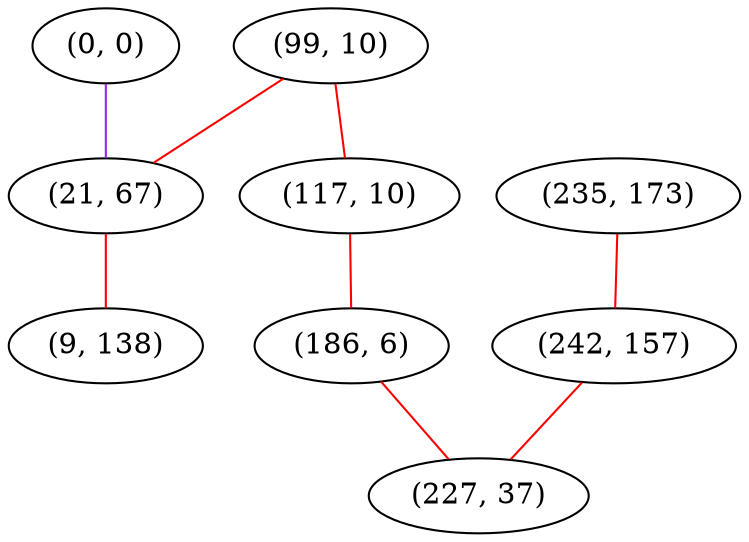 graph "" {
"(0, 0)";
"(235, 173)";
"(99, 10)";
"(21, 67)";
"(9, 138)";
"(242, 157)";
"(117, 10)";
"(186, 6)";
"(227, 37)";
"(0, 0)" -- "(21, 67)"  [color=purple, key=0, weight=4];
"(235, 173)" -- "(242, 157)"  [color=red, key=0, weight=1];
"(99, 10)" -- "(117, 10)"  [color=red, key=0, weight=1];
"(99, 10)" -- "(21, 67)"  [color=red, key=0, weight=1];
"(21, 67)" -- "(9, 138)"  [color=red, key=0, weight=1];
"(242, 157)" -- "(227, 37)"  [color=red, key=0, weight=1];
"(117, 10)" -- "(186, 6)"  [color=red, key=0, weight=1];
"(186, 6)" -- "(227, 37)"  [color=red, key=0, weight=1];
}
